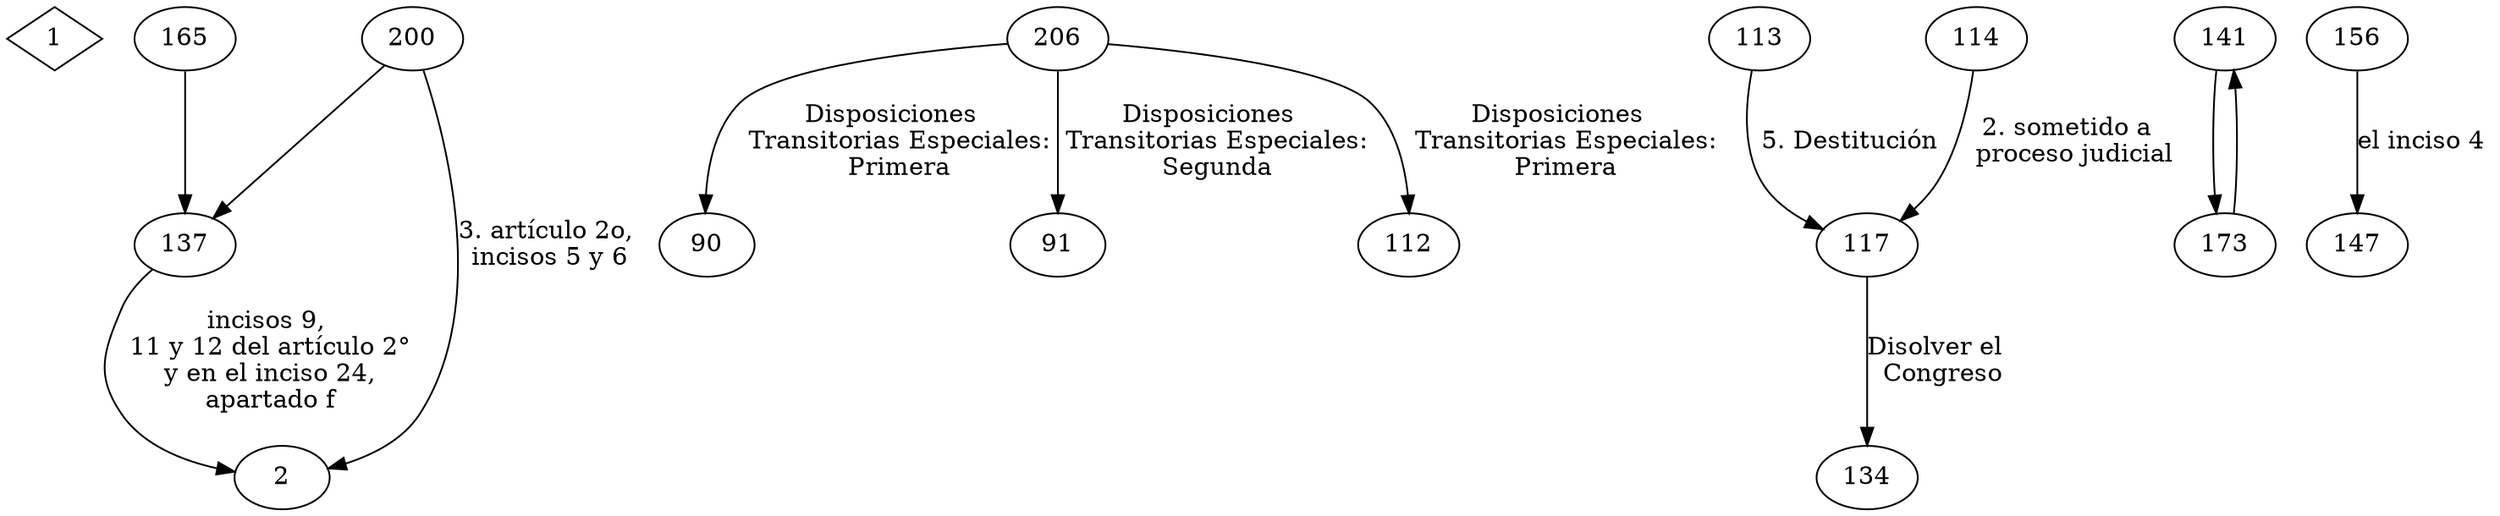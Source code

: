 digraph D {

    1 [shape=diamond];
    2;
    90;
    91;
    112;
    113 -> 117 [ label = "5. Destitución" ];
    114 -> 117 [ label = "2. sometido a \n proceso judicial" ];
    117 -> 134 [ label = "Disolver el \n Congreso" ];
    134;
    137;
    137 -> 2 [ label = "incisos 9, \n 11 y 12 del artículo 2° \n y en el inciso 24, \napartado f"] ;
    141 -> 173;
    147;
    156 -> 147 [ label = "el inciso 4 "] ;
    165 -> 137;
    173 -> 141;
    200 -> 2 [ label = "3. artículo 2o, \nincisos 5 y 6" ];
    200 -> 137;
    206 -> 90 [ label = "Disposiciones \n Transitorias Especiales:\n Primera" ];
    206 -> 112 [ label = "Disposiciones \n Transitorias Especiales:\n Primera" ];
    206 -> 91 [ label = "Disposiciones \n Transitorias Especiales:\n Segunda" ];
}
